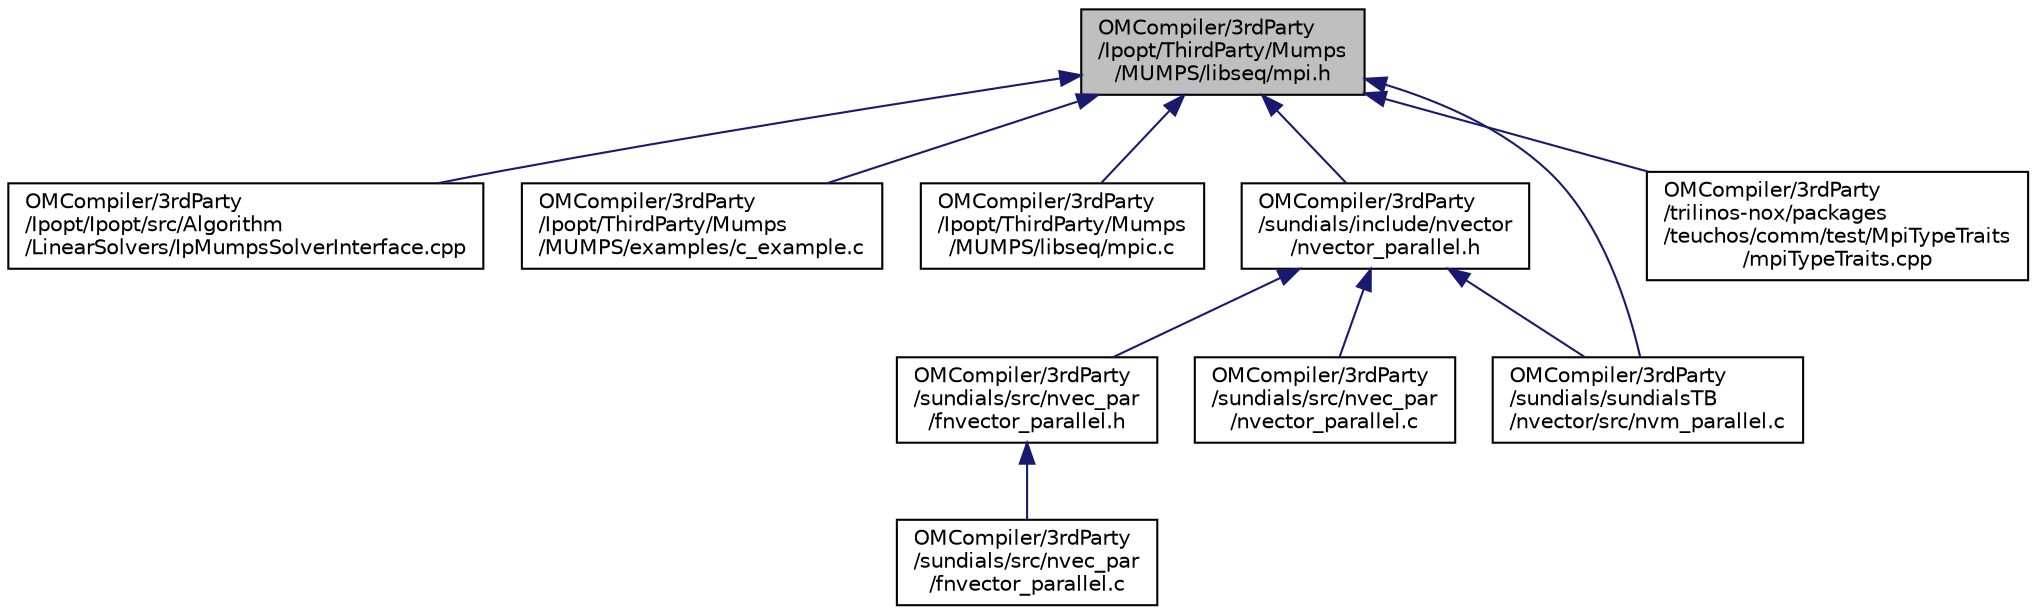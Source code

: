 digraph "OMCompiler/3rdParty/Ipopt/ThirdParty/Mumps/MUMPS/libseq/mpi.h"
{
  edge [fontname="Helvetica",fontsize="10",labelfontname="Helvetica",labelfontsize="10"];
  node [fontname="Helvetica",fontsize="10",shape=record];
  Node1 [label="OMCompiler/3rdParty\l/Ipopt/ThirdParty/Mumps\l/MUMPS/libseq/mpi.h",height=0.2,width=0.4,color="black", fillcolor="grey75", style="filled", fontcolor="black"];
  Node1 -> Node2 [dir="back",color="midnightblue",fontsize="10",style="solid",fontname="Helvetica"];
  Node2 [label="OMCompiler/3rdParty\l/Ipopt/Ipopt/src/Algorithm\l/LinearSolvers/IpMumpsSolverInterface.cpp",height=0.2,width=0.4,color="black", fillcolor="white", style="filled",URL="$d6/d32/_ip_mumps_solver_interface_8cpp.html"];
  Node1 -> Node3 [dir="back",color="midnightblue",fontsize="10",style="solid",fontname="Helvetica"];
  Node3 [label="OMCompiler/3rdParty\l/Ipopt/ThirdParty/Mumps\l/MUMPS/examples/c_example.c",height=0.2,width=0.4,color="black", fillcolor="white", style="filled",URL="$dd/d36/c__example_8c.html"];
  Node1 -> Node4 [dir="back",color="midnightblue",fontsize="10",style="solid",fontname="Helvetica"];
  Node4 [label="OMCompiler/3rdParty\l/Ipopt/ThirdParty/Mumps\l/MUMPS/libseq/mpic.c",height=0.2,width=0.4,color="black", fillcolor="white", style="filled",URL="$db/d61/mpic_8c.html"];
  Node1 -> Node5 [dir="back",color="midnightblue",fontsize="10",style="solid",fontname="Helvetica"];
  Node5 [label="OMCompiler/3rdParty\l/sundials/include/nvector\l/nvector_parallel.h",height=0.2,width=0.4,color="black", fillcolor="white", style="filled",URL="$d5/dcd/nvector__parallel_8h.html"];
  Node5 -> Node6 [dir="back",color="midnightblue",fontsize="10",style="solid",fontname="Helvetica"];
  Node6 [label="OMCompiler/3rdParty\l/sundials/src/nvec_par\l/fnvector_parallel.h",height=0.2,width=0.4,color="black", fillcolor="white", style="filled",URL="$d1/dff/fnvector__parallel_8h.html"];
  Node6 -> Node7 [dir="back",color="midnightblue",fontsize="10",style="solid",fontname="Helvetica"];
  Node7 [label="OMCompiler/3rdParty\l/sundials/src/nvec_par\l/fnvector_parallel.c",height=0.2,width=0.4,color="black", fillcolor="white", style="filled",URL="$d7/de1/fnvector__parallel_8c.html"];
  Node5 -> Node8 [dir="back",color="midnightblue",fontsize="10",style="solid",fontname="Helvetica"];
  Node8 [label="OMCompiler/3rdParty\l/sundials/src/nvec_par\l/nvector_parallel.c",height=0.2,width=0.4,color="black", fillcolor="white", style="filled",URL="$d9/d05/nvector__parallel_8c.html"];
  Node5 -> Node9 [dir="back",color="midnightblue",fontsize="10",style="solid",fontname="Helvetica"];
  Node9 [label="OMCompiler/3rdParty\l/sundials/sundialsTB\l/nvector/src/nvm_parallel.c",height=0.2,width=0.4,color="black", fillcolor="white", style="filled",URL="$d5/d6f/nvm__parallel_8c.html"];
  Node1 -> Node9 [dir="back",color="midnightblue",fontsize="10",style="solid",fontname="Helvetica"];
  Node1 -> Node10 [dir="back",color="midnightblue",fontsize="10",style="solid",fontname="Helvetica"];
  Node10 [label="OMCompiler/3rdParty\l/trilinos-nox/packages\l/teuchos/comm/test/MpiTypeTraits\l/mpiTypeTraits.cpp",height=0.2,width=0.4,color="black", fillcolor="white", style="filled",URL="$de/d67/mpi_type_traits_8cpp.html"];
}
